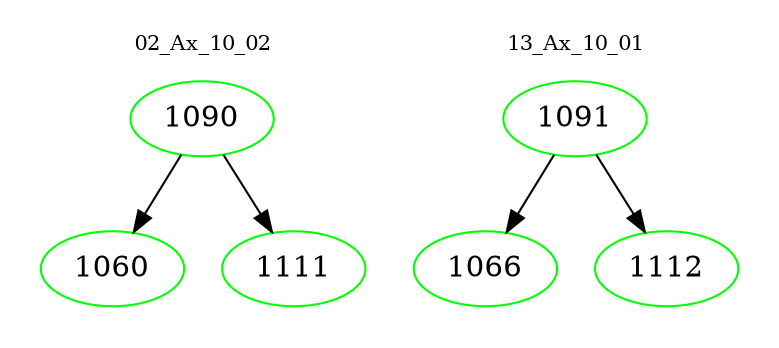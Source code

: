 digraph{
subgraph cluster_0 {
color = white
label = "02_Ax_10_02";
fontsize=10;
T0_1090 [label="1090", color="green"]
T0_1090 -> T0_1060 [color="black"]
T0_1060 [label="1060", color="green"]
T0_1090 -> T0_1111 [color="black"]
T0_1111 [label="1111", color="green"]
}
subgraph cluster_1 {
color = white
label = "13_Ax_10_01";
fontsize=10;
T1_1091 [label="1091", color="green"]
T1_1091 -> T1_1066 [color="black"]
T1_1066 [label="1066", color="green"]
T1_1091 -> T1_1112 [color="black"]
T1_1112 [label="1112", color="green"]
}
}

